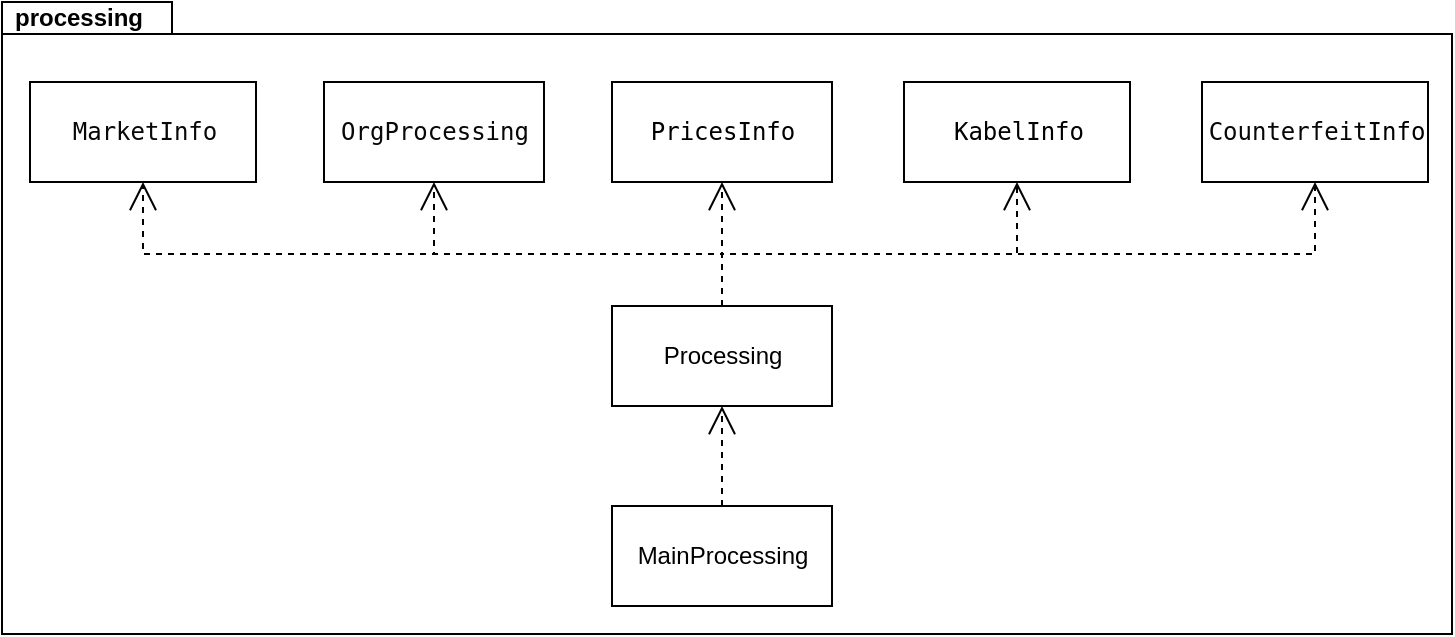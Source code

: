 <mxfile version="15.7.0" type="device"><diagram id="CQGv4gbtS5PlLIb1B1Jr" name="Page-1"><mxGraphModel dx="1621" dy="575" grid="0" gridSize="10" guides="1" tooltips="1" connect="1" arrows="1" fold="1" page="0" pageScale="1" pageWidth="827" pageHeight="1169" math="0" shadow="0"><root><mxCell id="0"/><mxCell id="1" parent="0"/><mxCell id="sjYpoNPGR5RHPxy-hCNP-16" value="processing" style="shape=folder;fontStyle=1;spacingTop=0;tabWidth=85;tabHeight=16;tabPosition=left;html=1;spacingBottom=300;spacingRight=650;" vertex="1" parent="1"><mxGeometry x="-26" y="82" width="725" height="316" as="geometry"/></mxCell><mxCell id="sjYpoNPGR5RHPxy-hCNP-1" value="&lt;pre style=&quot;color: rgb(8 , 8 , 8) ; font-family: &amp;#34;jetbrains mono&amp;#34; , monospace&quot;&gt;&lt;span style=&quot;color: #000000&quot;&gt;PricesInfo&lt;/span&gt;&lt;/pre&gt;" style="html=1;" vertex="1" parent="1"><mxGeometry x="279" y="122" width="110" height="50" as="geometry"/></mxCell><mxCell id="sjYpoNPGR5RHPxy-hCNP-2" value="&lt;pre style=&quot;color: rgb(8 , 8 , 8) ; font-family: &amp;#34;jetbrains mono&amp;#34; , monospace&quot;&gt;&lt;span style=&quot;color: #000000&quot;&gt;KabelInfo&lt;/span&gt;&lt;/pre&gt;" style="html=1;" vertex="1" parent="1"><mxGeometry x="425" y="122" width="113" height="50" as="geometry"/></mxCell><mxCell id="sjYpoNPGR5RHPxy-hCNP-10" style="edgeStyle=orthogonalEdgeStyle;rounded=0;orthogonalLoop=1;jettySize=auto;html=1;exitX=0.5;exitY=0;exitDx=0;exitDy=0;entryX=0.5;entryY=1;entryDx=0;entryDy=0;dashed=1;endArrow=open;endFill=0;endSize=12;" edge="1" parent="1" source="sjYpoNPGR5RHPxy-hCNP-3" target="sjYpoNPGR5RHPxy-hCNP-8"><mxGeometry relative="1" as="geometry"/></mxCell><mxCell id="sjYpoNPGR5RHPxy-hCNP-11" style="edgeStyle=orthogonalEdgeStyle;rounded=0;orthogonalLoop=1;jettySize=auto;html=1;exitX=0.5;exitY=0;exitDx=0;exitDy=0;entryX=0.5;entryY=1;entryDx=0;entryDy=0;dashed=1;endArrow=open;endFill=0;endSize=12;" edge="1" parent="1" source="sjYpoNPGR5RHPxy-hCNP-3" target="sjYpoNPGR5RHPxy-hCNP-5"><mxGeometry relative="1" as="geometry"/></mxCell><mxCell id="sjYpoNPGR5RHPxy-hCNP-12" style="edgeStyle=orthogonalEdgeStyle;rounded=0;orthogonalLoop=1;jettySize=auto;html=1;exitX=0.5;exitY=0;exitDx=0;exitDy=0;entryX=0.5;entryY=1;entryDx=0;entryDy=0;dashed=1;endArrow=open;endFill=0;endSize=12;" edge="1" parent="1" source="sjYpoNPGR5RHPxy-hCNP-3" target="sjYpoNPGR5RHPxy-hCNP-1"><mxGeometry relative="1" as="geometry"/></mxCell><mxCell id="sjYpoNPGR5RHPxy-hCNP-13" style="edgeStyle=orthogonalEdgeStyle;rounded=0;orthogonalLoop=1;jettySize=auto;html=1;exitX=0.5;exitY=0;exitDx=0;exitDy=0;entryX=0.5;entryY=1;entryDx=0;entryDy=0;dashed=1;endArrow=open;endFill=0;endSize=12;" edge="1" parent="1" source="sjYpoNPGR5RHPxy-hCNP-3" target="sjYpoNPGR5RHPxy-hCNP-2"><mxGeometry relative="1" as="geometry"/></mxCell><mxCell id="sjYpoNPGR5RHPxy-hCNP-14" style="edgeStyle=orthogonalEdgeStyle;rounded=0;orthogonalLoop=1;jettySize=auto;html=1;exitX=0.5;exitY=0;exitDx=0;exitDy=0;entryX=0.5;entryY=1;entryDx=0;entryDy=0;dashed=1;endArrow=open;endFill=0;endSize=12;" edge="1" parent="1" source="sjYpoNPGR5RHPxy-hCNP-3" target="sjYpoNPGR5RHPxy-hCNP-7"><mxGeometry relative="1" as="geometry"/></mxCell><mxCell id="sjYpoNPGR5RHPxy-hCNP-3" value="Processing" style="html=1;" vertex="1" parent="1"><mxGeometry x="279" y="234" width="110" height="50" as="geometry"/></mxCell><mxCell id="sjYpoNPGR5RHPxy-hCNP-5" value="&lt;pre style=&quot;color: rgb(8 , 8 , 8) ; font-family: &amp;#34;jetbrains mono&amp;#34; , monospace&quot;&gt;&lt;pre style=&quot;font-family: &amp;#34;jetbrains mono&amp;#34; , monospace&quot;&gt;OrgProcessing&lt;/pre&gt;&lt;/pre&gt;" style="html=1;" vertex="1" parent="1"><mxGeometry x="135" y="122" width="110" height="50" as="geometry"/></mxCell><mxCell id="sjYpoNPGR5RHPxy-hCNP-15" style="edgeStyle=orthogonalEdgeStyle;rounded=0;orthogonalLoop=1;jettySize=auto;html=1;exitX=0.5;exitY=0;exitDx=0;exitDy=0;entryX=0.5;entryY=1;entryDx=0;entryDy=0;dashed=1;endArrow=open;endFill=0;endSize=12;" edge="1" parent="1" source="sjYpoNPGR5RHPxy-hCNP-6" target="sjYpoNPGR5RHPxy-hCNP-3"><mxGeometry relative="1" as="geometry"/></mxCell><mxCell id="sjYpoNPGR5RHPxy-hCNP-6" value="MainProcessing" style="html=1;" vertex="1" parent="1"><mxGeometry x="279" y="334" width="110" height="50" as="geometry"/></mxCell><mxCell id="sjYpoNPGR5RHPxy-hCNP-7" value="&lt;pre style=&quot;color: rgb(8 , 8 , 8) ; font-family: &amp;#34;jetbrains mono&amp;#34; , monospace&quot;&gt;Counterfeit&lt;span style=&quot;color: #000000&quot;&gt;Info&lt;/span&gt;&lt;/pre&gt;" style="html=1;" vertex="1" parent="1"><mxGeometry x="574" y="122" width="113" height="50" as="geometry"/></mxCell><mxCell id="sjYpoNPGR5RHPxy-hCNP-8" value="&lt;pre style=&quot;color: rgb(8 , 8 , 8) ; font-family: &amp;#34;jetbrains mono&amp;#34; , monospace&quot;&gt;MarketInfo&lt;/pre&gt;" style="html=1;" vertex="1" parent="1"><mxGeometry x="-12" y="122" width="113" height="50" as="geometry"/></mxCell></root></mxGraphModel></diagram></mxfile>